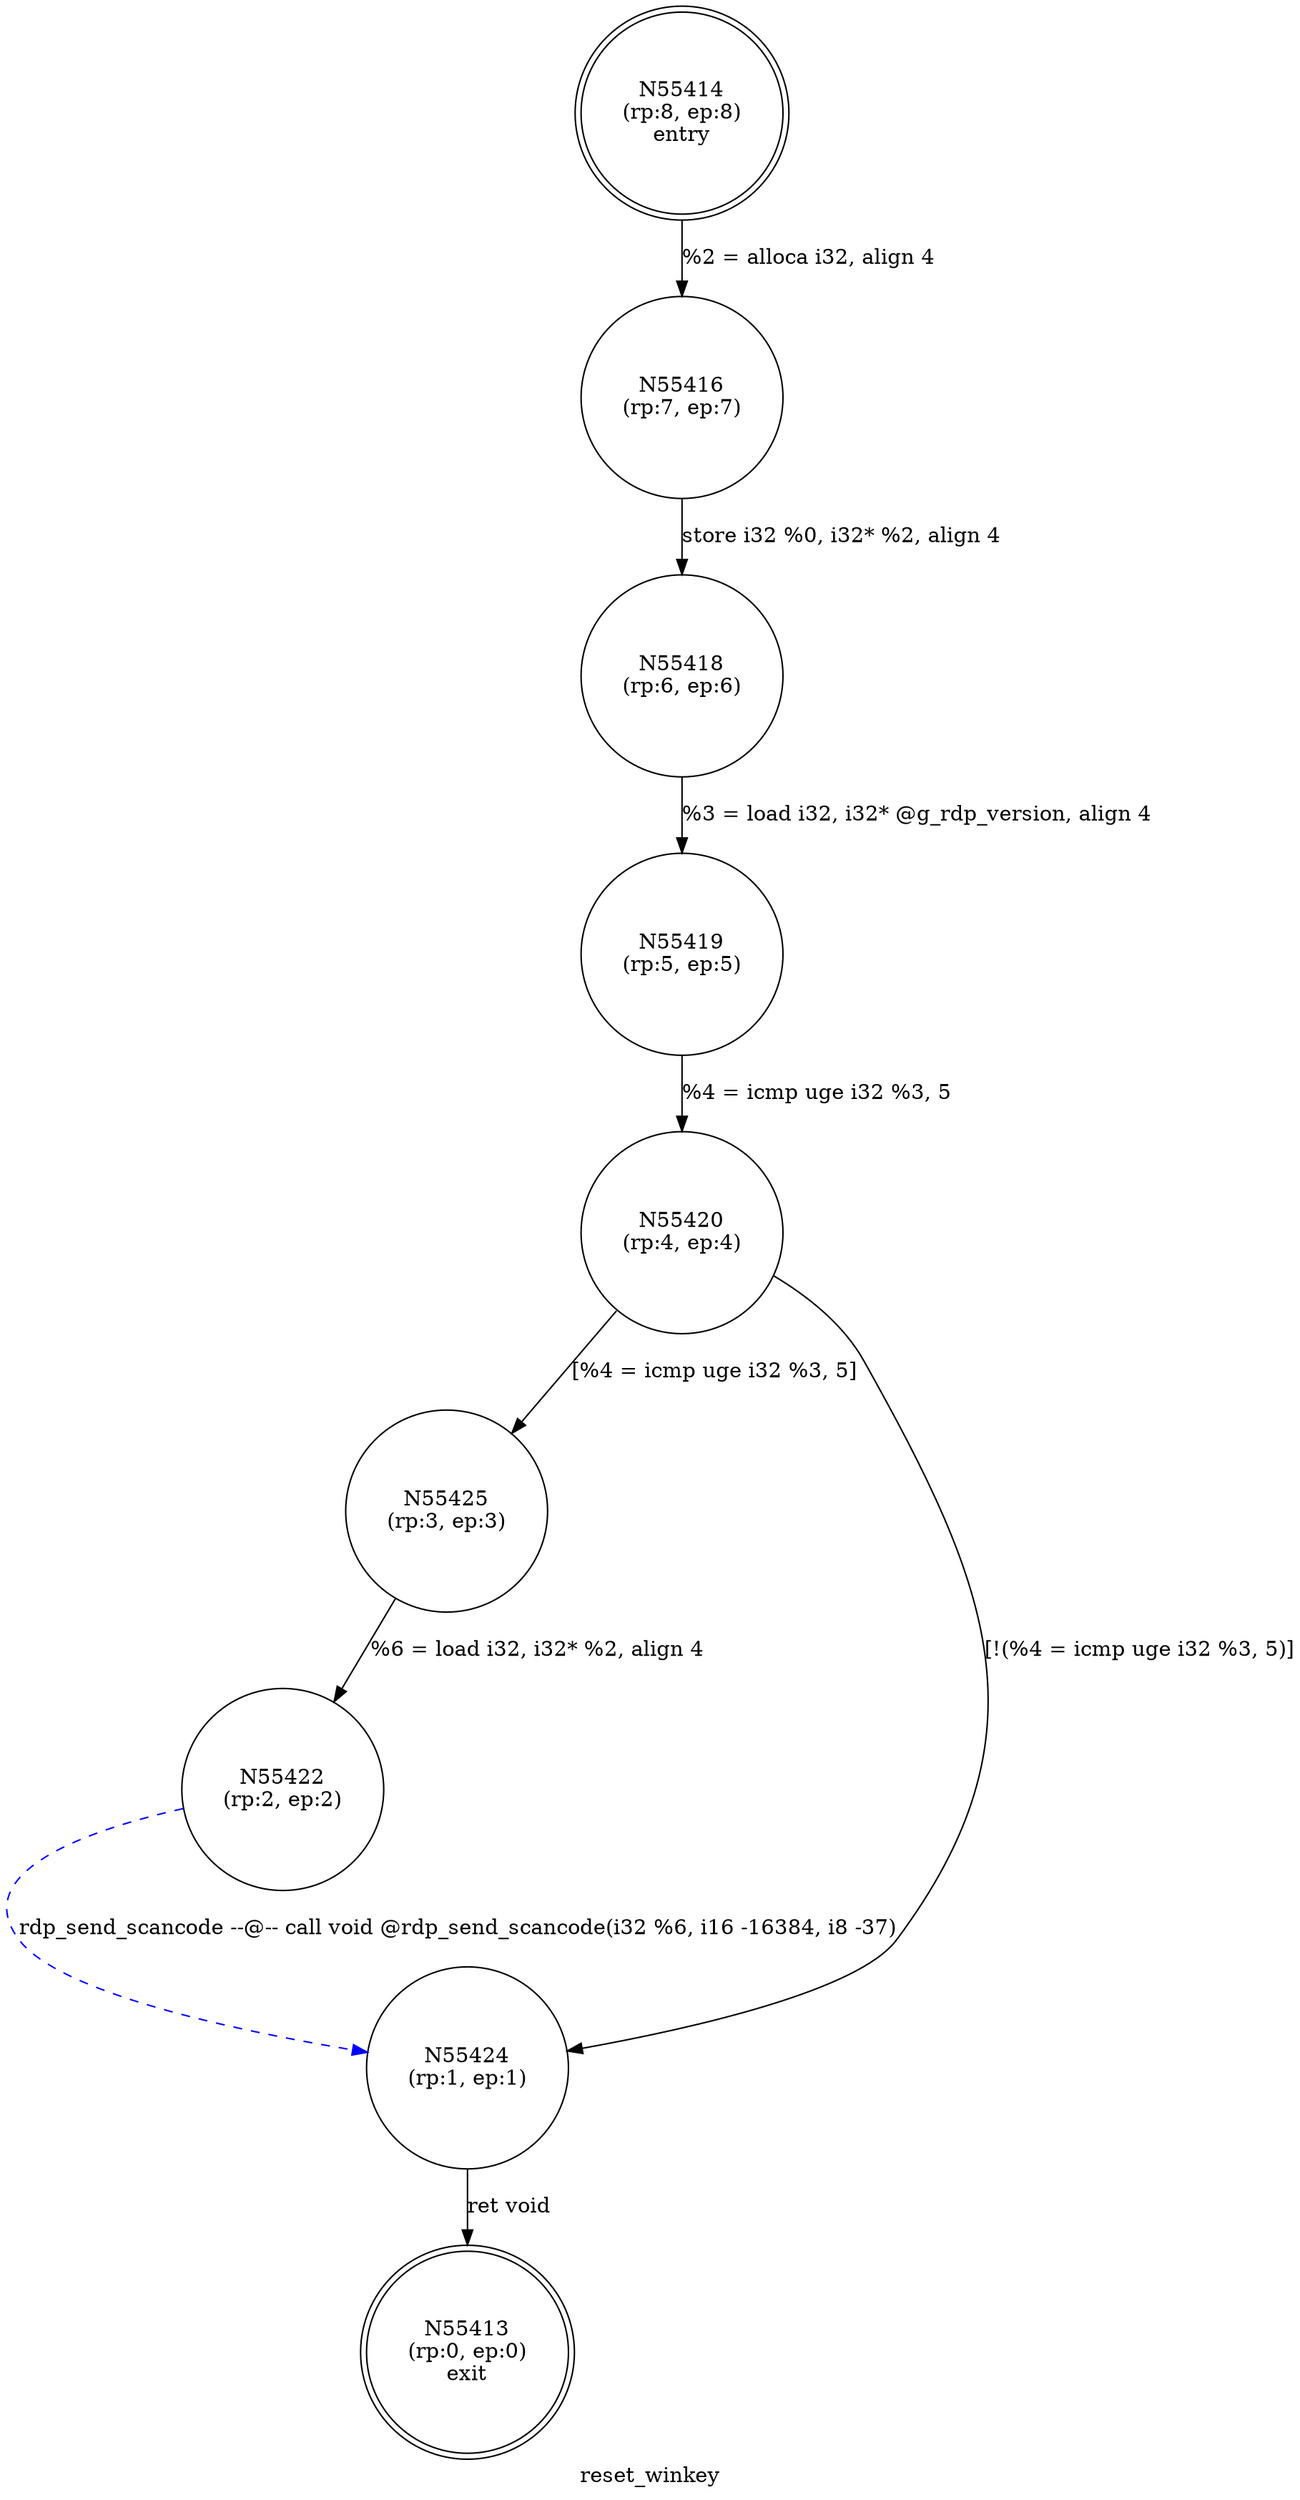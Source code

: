 digraph reset_winkey {
label="reset_winkey"
55413 [label="N55413\n(rp:0, ep:0)\nexit", shape="doublecircle"]
55414 [label="N55414\n(rp:8, ep:8)\nentry", shape="doublecircle"]
55414 -> 55416 [label="%2 = alloca i32, align 4"]
55416 [label="N55416\n(rp:7, ep:7)", shape="circle"]
55416 -> 55418 [label="store i32 %0, i32* %2, align 4"]
55418 [label="N55418\n(rp:6, ep:6)", shape="circle"]
55418 -> 55419 [label="%3 = load i32, i32* @g_rdp_version, align 4"]
55419 [label="N55419\n(rp:5, ep:5)", shape="circle"]
55419 -> 55420 [label="%4 = icmp uge i32 %3, 5"]
55420 [label="N55420\n(rp:4, ep:4)", shape="circle"]
55420 -> 55425 [label="[%4 = icmp uge i32 %3, 5]"]
55420 -> 55424 [label="[!(%4 = icmp uge i32 %3, 5)]"]
55422 [label="N55422\n(rp:2, ep:2)", shape="circle"]
55422 -> 55424 [label="rdp_send_scancode --@-- call void @rdp_send_scancode(i32 %6, i16 -16384, i8 -37)", style="dashed", color="blue"]
55424 [label="N55424\n(rp:1, ep:1)", shape="circle"]
55424 -> 55413 [label="ret void"]
55425 [label="N55425\n(rp:3, ep:3)", shape="circle"]
55425 -> 55422 [label="%6 = load i32, i32* %2, align 4"]
}
